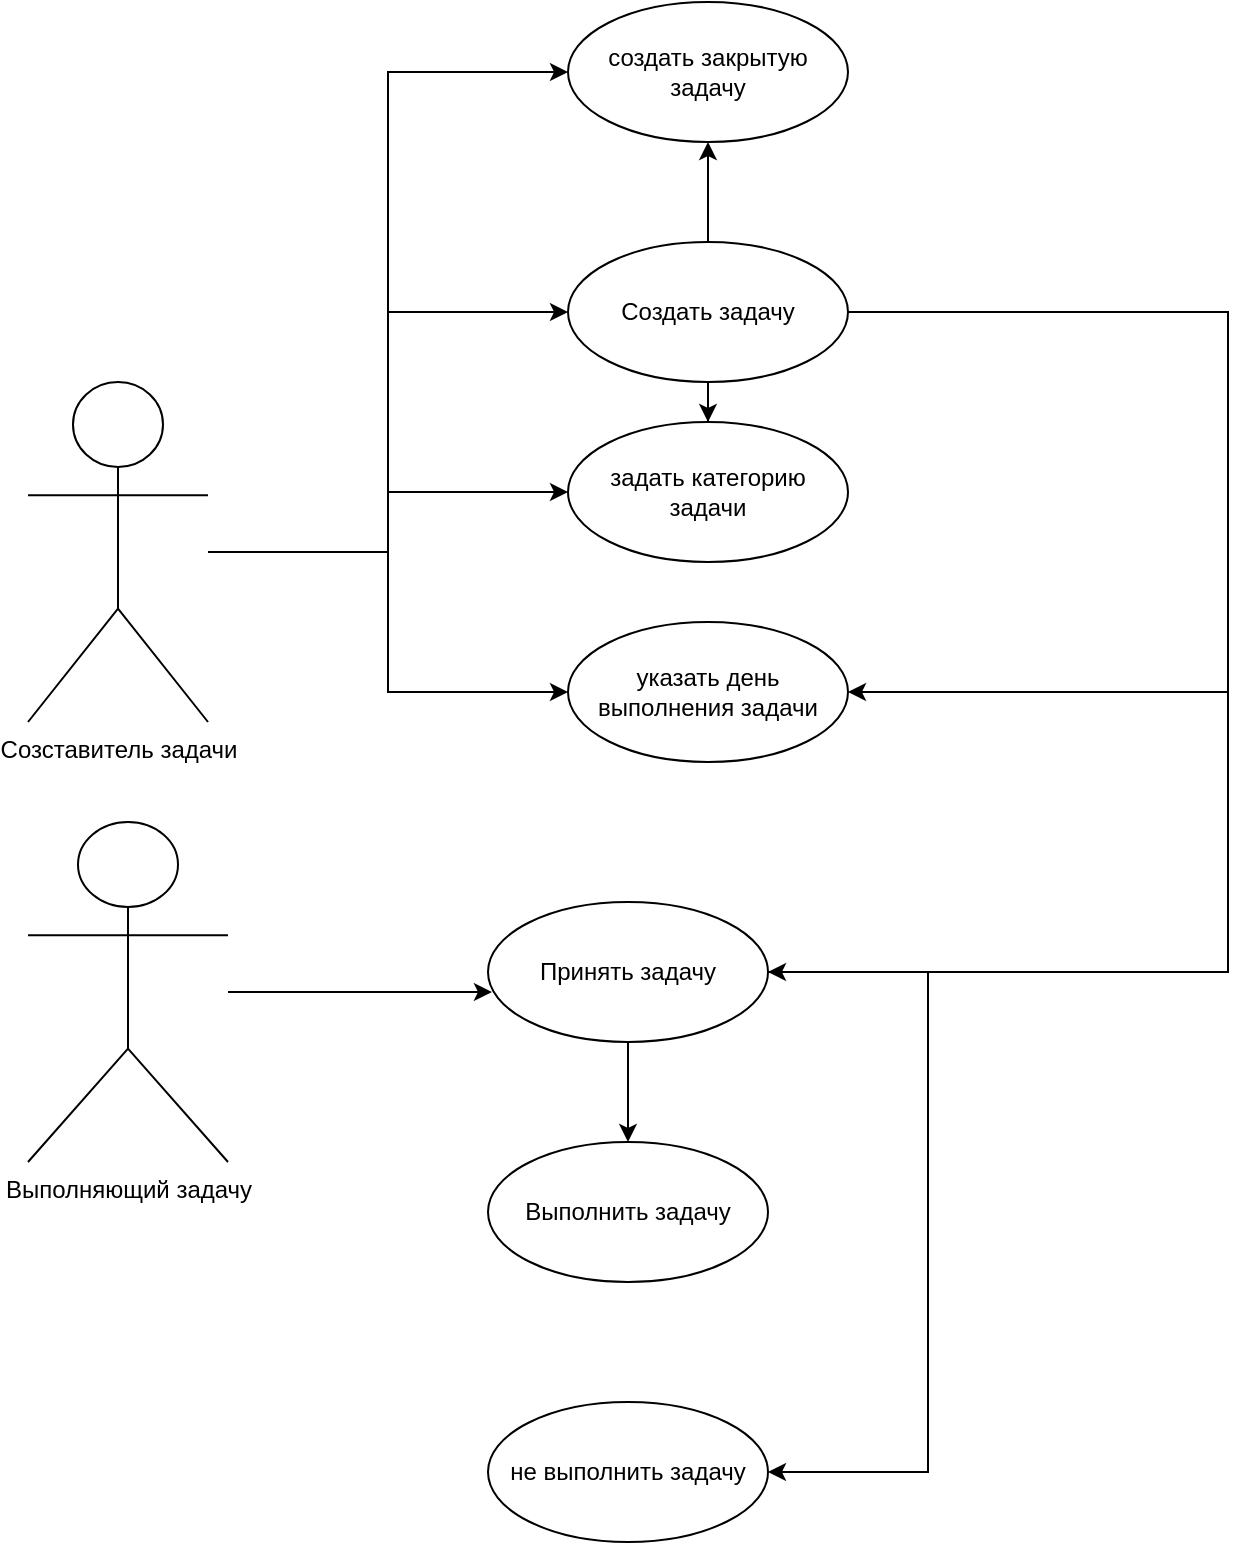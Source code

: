 <mxfile version="12.6.2" type="device"><diagram id="DrSjxH1gbyI-SkiXfWSm" name="Page-1"><mxGraphModel dx="2249" dy="1963" grid="1" gridSize="10" guides="1" tooltips="1" connect="1" arrows="1" fold="1" page="1" pageScale="1" pageWidth="827" pageHeight="1169" math="0" shadow="0"><root><mxCell id="0"/><mxCell id="1" parent="0"/><mxCell id="CXy3lZVSDnO_yQXtp08W-12" style="edgeStyle=orthogonalEdgeStyle;rounded=0;orthogonalLoop=1;jettySize=auto;html=1;entryX=0;entryY=0.5;entryDx=0;entryDy=0;" edge="1" parent="1" source="CXy3lZVSDnO_yQXtp08W-2" target="CXy3lZVSDnO_yQXtp08W-9"><mxGeometry relative="1" as="geometry"/></mxCell><mxCell id="CXy3lZVSDnO_yQXtp08W-15" style="edgeStyle=orthogonalEdgeStyle;rounded=0;orthogonalLoop=1;jettySize=auto;html=1;" edge="1" parent="1" source="CXy3lZVSDnO_yQXtp08W-2" target="CXy3lZVSDnO_yQXtp08W-14"><mxGeometry relative="1" as="geometry"><mxPoint x="240" y="210" as="targetPoint"/></mxGeometry></mxCell><mxCell id="CXy3lZVSDnO_yQXtp08W-17" style="edgeStyle=orthogonalEdgeStyle;rounded=0;orthogonalLoop=1;jettySize=auto;html=1;entryX=0;entryY=0.5;entryDx=0;entryDy=0;" edge="1" parent="1" source="CXy3lZVSDnO_yQXtp08W-2" target="CXy3lZVSDnO_yQXtp08W-16"><mxGeometry relative="1" as="geometry"/></mxCell><mxCell id="CXy3lZVSDnO_yQXtp08W-25" style="edgeStyle=orthogonalEdgeStyle;rounded=0;orthogonalLoop=1;jettySize=auto;html=1;entryX=0;entryY=0.5;entryDx=0;entryDy=0;" edge="1" parent="1" source="CXy3lZVSDnO_yQXtp08W-2" target="CXy3lZVSDnO_yQXtp08W-24"><mxGeometry relative="1" as="geometry"/></mxCell><mxCell id="CXy3lZVSDnO_yQXtp08W-2" value="Созставитель задачи" style="shape=umlActor;verticalLabelPosition=bottom;labelBackgroundColor=#ffffff;verticalAlign=top;html=1;" vertex="1" parent="1"><mxGeometry y="100" width="90" height="170" as="geometry"/></mxCell><mxCell id="CXy3lZVSDnO_yQXtp08W-20" style="edgeStyle=orthogonalEdgeStyle;rounded=0;orthogonalLoop=1;jettySize=auto;html=1;entryX=0.014;entryY=0.643;entryDx=0;entryDy=0;entryPerimeter=0;" edge="1" parent="1" source="CXy3lZVSDnO_yQXtp08W-3" target="CXy3lZVSDnO_yQXtp08W-19"><mxGeometry relative="1" as="geometry"/></mxCell><mxCell id="CXy3lZVSDnO_yQXtp08W-3" value="Выполняющий задачу" style="shape=umlActor;verticalLabelPosition=bottom;labelBackgroundColor=#ffffff;verticalAlign=top;html=1;" vertex="1" parent="1"><mxGeometry y="320" width="100" height="170" as="geometry"/></mxCell><mxCell id="CXy3lZVSDnO_yQXtp08W-27" style="edgeStyle=orthogonalEdgeStyle;rounded=0;orthogonalLoop=1;jettySize=auto;html=1;entryX=1;entryY=0.5;entryDx=0;entryDy=0;exitX=1;exitY=0.5;exitDx=0;exitDy=0;" edge="1" parent="1" source="CXy3lZVSDnO_yQXtp08W-9" target="CXy3lZVSDnO_yQXtp08W-19"><mxGeometry relative="1" as="geometry"><mxPoint x="470" y="410" as="targetPoint"/><mxPoint x="540" y="240" as="sourcePoint"/><Array as="points"><mxPoint x="600" y="65"/><mxPoint x="600" y="395"/></Array></mxGeometry></mxCell><mxCell id="CXy3lZVSDnO_yQXtp08W-28" style="edgeStyle=orthogonalEdgeStyle;rounded=0;orthogonalLoop=1;jettySize=auto;html=1;entryX=0.5;entryY=1;entryDx=0;entryDy=0;" edge="1" parent="1" source="CXy3lZVSDnO_yQXtp08W-9" target="CXy3lZVSDnO_yQXtp08W-24"><mxGeometry relative="1" as="geometry"/></mxCell><mxCell id="CXy3lZVSDnO_yQXtp08W-29" style="edgeStyle=orthogonalEdgeStyle;rounded=0;orthogonalLoop=1;jettySize=auto;html=1;" edge="1" parent="1" source="CXy3lZVSDnO_yQXtp08W-9" target="CXy3lZVSDnO_yQXtp08W-14"><mxGeometry relative="1" as="geometry"/></mxCell><mxCell id="CXy3lZVSDnO_yQXtp08W-30" style="edgeStyle=orthogonalEdgeStyle;rounded=0;orthogonalLoop=1;jettySize=auto;html=1;entryX=1;entryY=0.5;entryDx=0;entryDy=0;" edge="1" parent="1" source="CXy3lZVSDnO_yQXtp08W-9" target="CXy3lZVSDnO_yQXtp08W-16"><mxGeometry relative="1" as="geometry"><mxPoint x="480" y="260" as="targetPoint"/><Array as="points"><mxPoint x="600" y="65"/><mxPoint x="600" y="255"/></Array></mxGeometry></mxCell><mxCell id="CXy3lZVSDnO_yQXtp08W-9" value="Создать задачу" style="ellipse;whiteSpace=wrap;html=1;" vertex="1" parent="1"><mxGeometry x="270" y="30" width="140" height="70" as="geometry"/></mxCell><mxCell id="CXy3lZVSDnO_yQXtp08W-14" value="задать категорию задачи" style="ellipse;whiteSpace=wrap;html=1;" vertex="1" parent="1"><mxGeometry x="270" y="120" width="140" height="70" as="geometry"/></mxCell><mxCell id="CXy3lZVSDnO_yQXtp08W-16" value="указать день выполнения задачи" style="ellipse;whiteSpace=wrap;html=1;" vertex="1" parent="1"><mxGeometry x="270" y="220" width="140" height="70" as="geometry"/></mxCell><mxCell id="CXy3lZVSDnO_yQXtp08W-31" style="edgeStyle=orthogonalEdgeStyle;rounded=0;orthogonalLoop=1;jettySize=auto;html=1;" edge="1" parent="1" source="CXy3lZVSDnO_yQXtp08W-19" target="CXy3lZVSDnO_yQXtp08W-23"><mxGeometry relative="1" as="geometry"/></mxCell><mxCell id="CXy3lZVSDnO_yQXtp08W-33" style="edgeStyle=orthogonalEdgeStyle;rounded=0;orthogonalLoop=1;jettySize=auto;html=1;entryX=1;entryY=0.5;entryDx=0;entryDy=0;" edge="1" parent="1" source="CXy3lZVSDnO_yQXtp08W-19" target="CXy3lZVSDnO_yQXtp08W-32"><mxGeometry relative="1" as="geometry"><mxPoint x="500" y="650" as="targetPoint"/><Array as="points"><mxPoint x="450" y="395"/><mxPoint x="450" y="645"/></Array></mxGeometry></mxCell><mxCell id="CXy3lZVSDnO_yQXtp08W-19" value="Принять задачу" style="ellipse;whiteSpace=wrap;html=1;" vertex="1" parent="1"><mxGeometry x="230" y="360" width="140" height="70" as="geometry"/></mxCell><mxCell id="CXy3lZVSDnO_yQXtp08W-23" value="Выполнить задачу" style="ellipse;whiteSpace=wrap;html=1;" vertex="1" parent="1"><mxGeometry x="230" y="480" width="140" height="70" as="geometry"/></mxCell><mxCell id="CXy3lZVSDnO_yQXtp08W-24" value="создать закрытую задачу" style="ellipse;whiteSpace=wrap;html=1;" vertex="1" parent="1"><mxGeometry x="270" y="-90" width="140" height="70" as="geometry"/></mxCell><mxCell id="CXy3lZVSDnO_yQXtp08W-32" value="не выполнить задачу" style="ellipse;whiteSpace=wrap;html=1;" vertex="1" parent="1"><mxGeometry x="230" y="610" width="140" height="70" as="geometry"/></mxCell></root></mxGraphModel></diagram></mxfile>